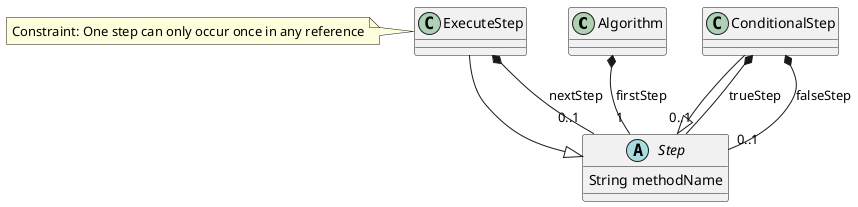 @startuml
class Algorithm  {
}

abstract class Step {	
	String methodName
}

class ConditionalStep {
}

class ExecuteStep {
}

ConditionalStep --|> Step
ExecuteStep --|> Step

Algorithm *-- "1" Step : firstStep
ExecuteStep *-- "0..1" Step : nextStep
ConditionalStep *-- "0..1" Step : trueStep
ConditionalStep *-- "0..1" Step : falseStep
note left
Constraint: One step can only occur once in any reference
end note

@enduml